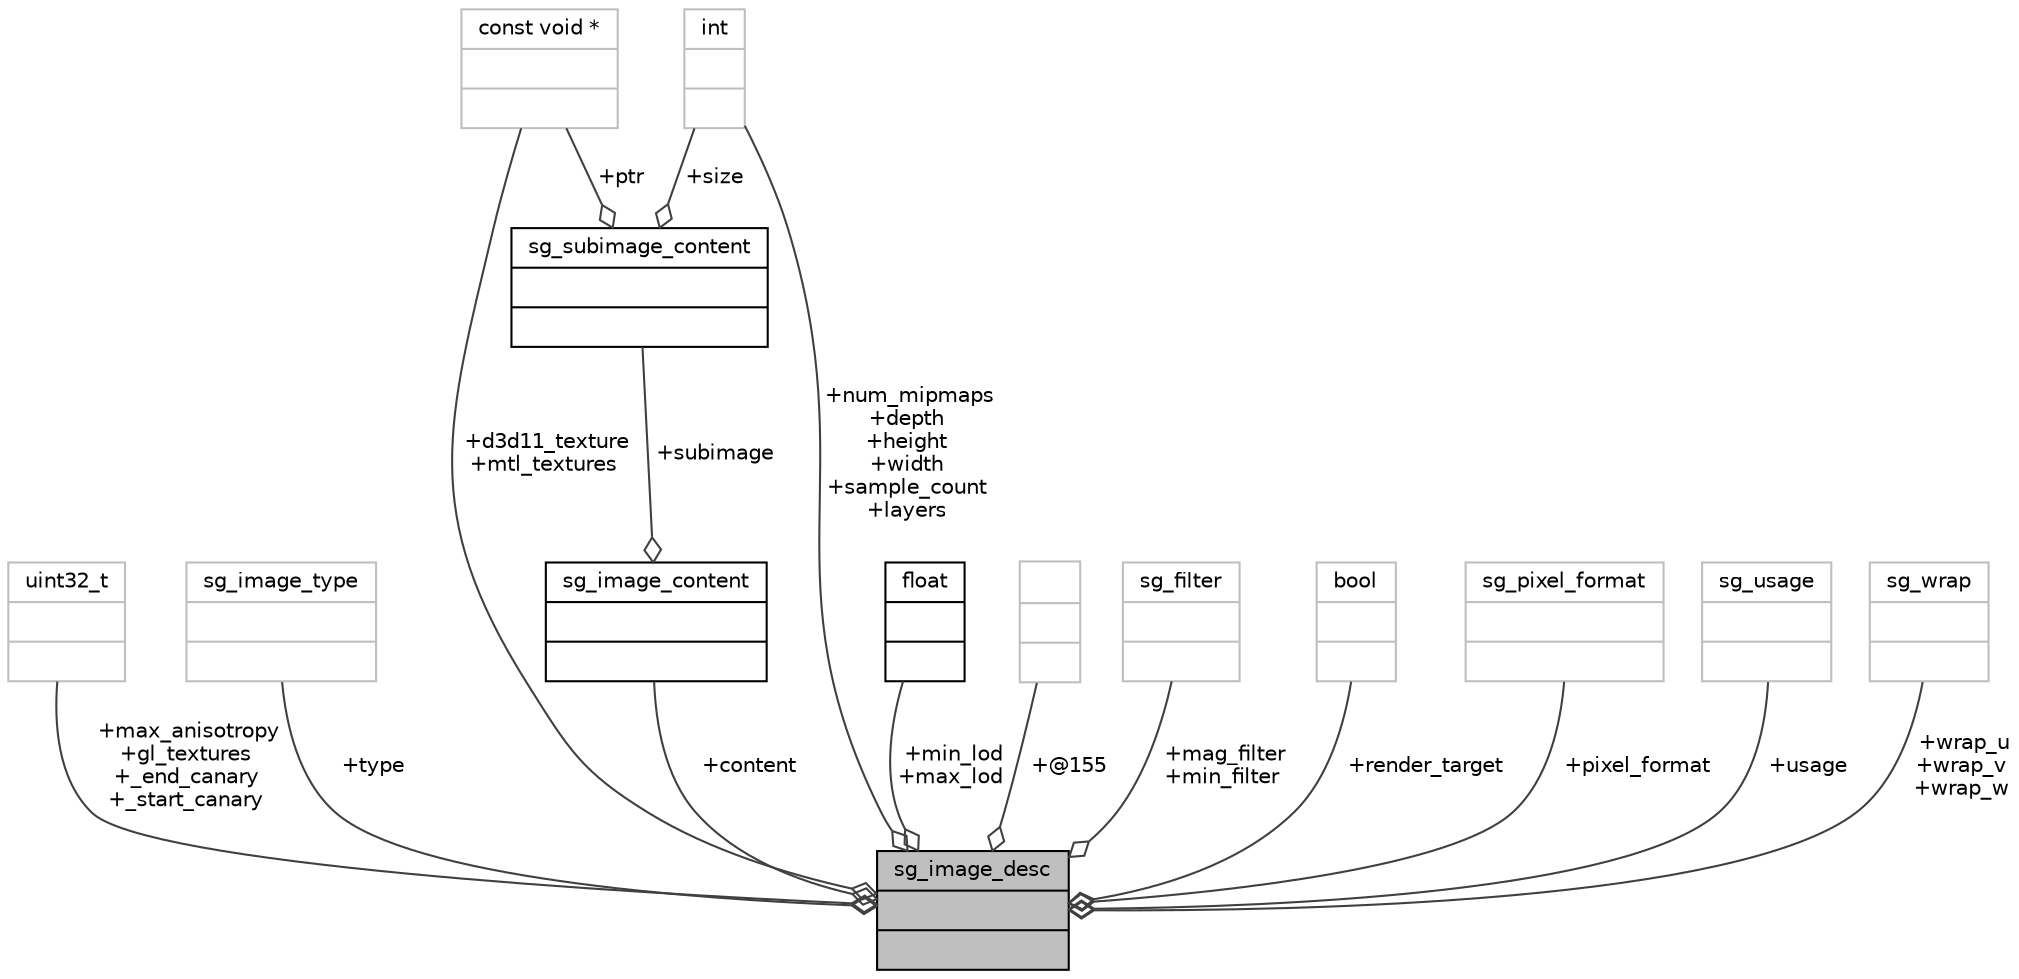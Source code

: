 digraph "sg_image_desc"
{
 // INTERACTIVE_SVG=YES
  bgcolor="transparent";
  edge [fontname="Helvetica",fontsize="10",labelfontname="Helvetica",labelfontsize="10"];
  node [fontname="Helvetica",fontsize="10",shape=record];
  Node1 [label="{sg_image_desc\n||}",height=0.2,width=0.4,color="black", fillcolor="grey75", style="filled" fontcolor="black"];
  Node2 -> Node1 [color="grey25",fontsize="10",style="solid",label=" +max_anisotropy\n+gl_textures\n+_end_canary\n+_start_canary" ,arrowhead="odiamond",fontname="Helvetica"];
  Node2 [label="{uint32_t\n||}",height=0.2,width=0.4,color="grey75"];
  Node3 -> Node1 [color="grey25",fontsize="10",style="solid",label=" +type" ,arrowhead="odiamond",fontname="Helvetica"];
  Node3 [label="{sg_image_type\n||}",height=0.2,width=0.4,color="grey75"];
  Node4 -> Node1 [color="grey25",fontsize="10",style="solid",label=" +d3d11_texture\n+mtl_textures" ,arrowhead="odiamond",fontname="Helvetica"];
  Node4 [label="{const void *\n||}",height=0.2,width=0.4,color="grey75"];
  Node5 -> Node1 [color="grey25",fontsize="10",style="solid",label=" +min_lod\n+max_lod" ,arrowhead="odiamond",fontname="Helvetica"];
  Node5 [label="{float\n||}",height=0.2,width=0.4,color="black",URL="$d4/dc3/classfloat.html"];
  Node6 -> Node1 [color="grey25",fontsize="10",style="solid",label=" +@155" ,arrowhead="odiamond",fontname="Helvetica"];
  Node6 [label="{\n||}",height=0.2,width=0.4,color="grey75"];
  Node7 -> Node1 [color="grey25",fontsize="10",style="solid",label=" +mag_filter\n+min_filter" ,arrowhead="odiamond",fontname="Helvetica"];
  Node7 [label="{sg_filter\n||}",height=0.2,width=0.4,color="grey75"];
  Node8 -> Node1 [color="grey25",fontsize="10",style="solid",label=" +num_mipmaps\n+depth\n+height\n+width\n+sample_count\n+layers" ,arrowhead="odiamond",fontname="Helvetica"];
  Node8 [label="{int\n||}",height=0.2,width=0.4,color="grey75"];
  Node9 -> Node1 [color="grey25",fontsize="10",style="solid",label=" +render_target" ,arrowhead="odiamond",fontname="Helvetica"];
  Node9 [label="{bool\n||}",height=0.2,width=0.4,color="grey75"];
  Node10 -> Node1 [color="grey25",fontsize="10",style="solid",label=" +pixel_format" ,arrowhead="odiamond",fontname="Helvetica"];
  Node10 [label="{sg_pixel_format\n||}",height=0.2,width=0.4,color="grey75"];
  Node11 -> Node1 [color="grey25",fontsize="10",style="solid",label=" +usage" ,arrowhead="odiamond",fontname="Helvetica"];
  Node11 [label="{sg_usage\n||}",height=0.2,width=0.4,color="grey75"];
  Node12 -> Node1 [color="grey25",fontsize="10",style="solid",label=" +content" ,arrowhead="odiamond",fontname="Helvetica"];
  Node12 [label="{sg_image_content\n||}",height=0.2,width=0.4,color="black",URL="$dd/d44/structsg__image__content.html"];
  Node13 -> Node12 [color="grey25",fontsize="10",style="solid",label=" +subimage" ,arrowhead="odiamond",fontname="Helvetica"];
  Node13 [label="{sg_subimage_content\n||}",height=0.2,width=0.4,color="black",URL="$d1/d35/structsg__subimage__content.html"];
  Node4 -> Node13 [color="grey25",fontsize="10",style="solid",label=" +ptr" ,arrowhead="odiamond",fontname="Helvetica"];
  Node8 -> Node13 [color="grey25",fontsize="10",style="solid",label=" +size" ,arrowhead="odiamond",fontname="Helvetica"];
  Node14 -> Node1 [color="grey25",fontsize="10",style="solid",label=" +wrap_u\n+wrap_v\n+wrap_w" ,arrowhead="odiamond",fontname="Helvetica"];
  Node14 [label="{sg_wrap\n||}",height=0.2,width=0.4,color="grey75"];
}
